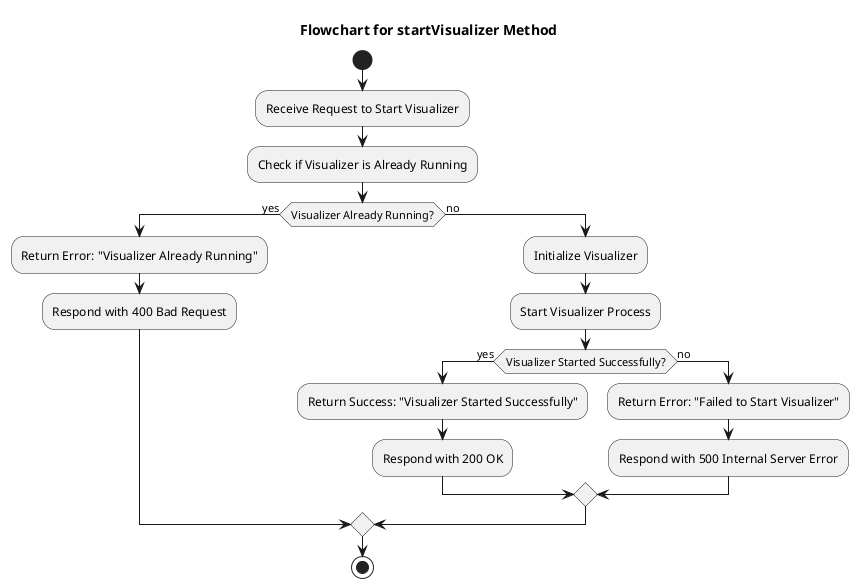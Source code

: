 @startuml
title Flowchart for startVisualizer Method

start
:Receive Request to Start Visualizer;
:Check if Visualizer is Already Running;

if (Visualizer Already Running?) then (yes)
  :Return Error: "Visualizer Already Running";
  :Respond with 400 Bad Request;
else (no)
  :Initialize Visualizer;
  :Start Visualizer Process;
  if (Visualizer Started Successfully?) then (yes)
    :Return Success: "Visualizer Started Successfully";
    :Respond with 200 OK;
  else (no)
    :Return Error: "Failed to Start Visualizer";
    :Respond with 500 Internal Server Error;
  endif
endif

stop
@enduml